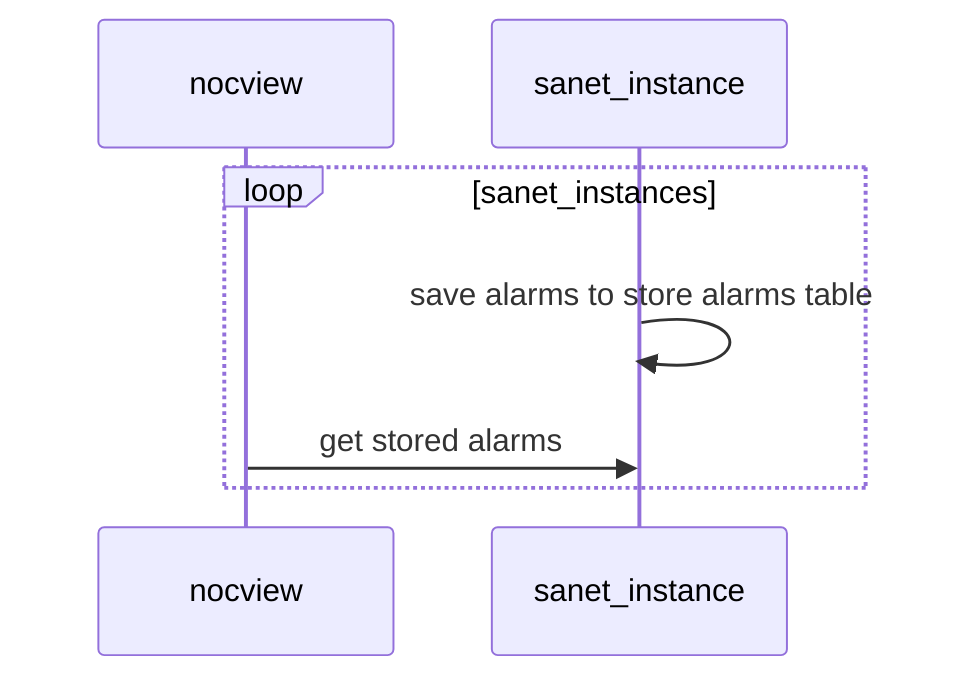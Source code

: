 sequenceDiagram
participant nocview
participant sanet_instance
loop sanet_instances
sanet_instance ->> sanet_instance: save alarms to store alarms table
nocview ->> sanet_instance: get stored alarms
end